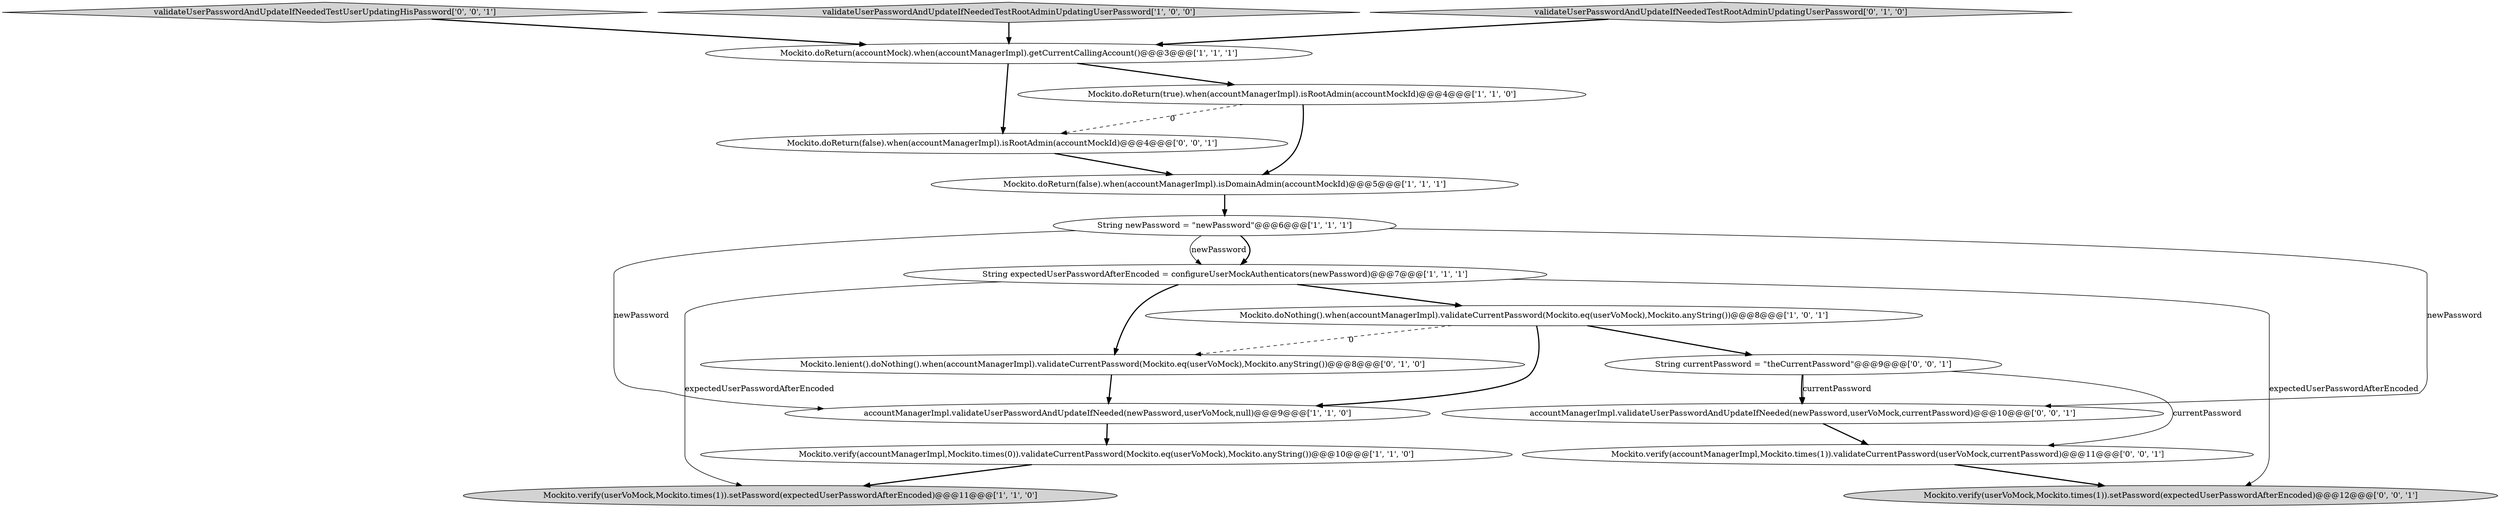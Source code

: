 digraph {
17 [style = filled, label = "validateUserPasswordAndUpdateIfNeededTestUserUpdatingHisPassword['0', '0', '1']", fillcolor = lightgray, shape = diamond image = "AAA0AAABBB3BBB"];
12 [style = filled, label = "Mockito.doReturn(false).when(accountManagerImpl).isRootAdmin(accountMockId)@@@4@@@['0', '0', '1']", fillcolor = white, shape = ellipse image = "AAA0AAABBB3BBB"];
2 [style = filled, label = "String newPassword = \"newPassword\"@@@6@@@['1', '1', '1']", fillcolor = white, shape = ellipse image = "AAA0AAABBB1BBB"];
9 [style = filled, label = "Mockito.verify(accountManagerImpl,Mockito.times(0)).validateCurrentPassword(Mockito.eq(userVoMock),Mockito.anyString())@@@10@@@['1', '1', '0']", fillcolor = white, shape = ellipse image = "AAA0AAABBB1BBB"];
13 [style = filled, label = "accountManagerImpl.validateUserPasswordAndUpdateIfNeeded(newPassword,userVoMock,currentPassword)@@@10@@@['0', '0', '1']", fillcolor = white, shape = ellipse image = "AAA0AAABBB3BBB"];
11 [style = filled, label = "Mockito.lenient().doNothing().when(accountManagerImpl).validateCurrentPassword(Mockito.eq(userVoMock),Mockito.anyString())@@@8@@@['0', '1', '0']", fillcolor = white, shape = ellipse image = "AAA1AAABBB2BBB"];
16 [style = filled, label = "Mockito.verify(userVoMock,Mockito.times(1)).setPassword(expectedUserPasswordAfterEncoded)@@@12@@@['0', '0', '1']", fillcolor = lightgray, shape = ellipse image = "AAA0AAABBB3BBB"];
0 [style = filled, label = "Mockito.doReturn(accountMock).when(accountManagerImpl).getCurrentCallingAccount()@@@3@@@['1', '1', '1']", fillcolor = white, shape = ellipse image = "AAA0AAABBB1BBB"];
5 [style = filled, label = "validateUserPasswordAndUpdateIfNeededTestRootAdminUpdatingUserPassword['1', '0', '0']", fillcolor = lightgray, shape = diamond image = "AAA0AAABBB1BBB"];
1 [style = filled, label = "Mockito.doReturn(false).when(accountManagerImpl).isDomainAdmin(accountMockId)@@@5@@@['1', '1', '1']", fillcolor = white, shape = ellipse image = "AAA0AAABBB1BBB"];
3 [style = filled, label = "Mockito.doNothing().when(accountManagerImpl).validateCurrentPassword(Mockito.eq(userVoMock),Mockito.anyString())@@@8@@@['1', '0', '1']", fillcolor = white, shape = ellipse image = "AAA0AAABBB1BBB"];
4 [style = filled, label = "Mockito.verify(userVoMock,Mockito.times(1)).setPassword(expectedUserPasswordAfterEncoded)@@@11@@@['1', '1', '0']", fillcolor = lightgray, shape = ellipse image = "AAA0AAABBB1BBB"];
10 [style = filled, label = "validateUserPasswordAndUpdateIfNeededTestRootAdminUpdatingUserPassword['0', '1', '0']", fillcolor = lightgray, shape = diamond image = "AAA0AAABBB2BBB"];
6 [style = filled, label = "Mockito.doReturn(true).when(accountManagerImpl).isRootAdmin(accountMockId)@@@4@@@['1', '1', '0']", fillcolor = white, shape = ellipse image = "AAA0AAABBB1BBB"];
8 [style = filled, label = "accountManagerImpl.validateUserPasswordAndUpdateIfNeeded(newPassword,userVoMock,null)@@@9@@@['1', '1', '0']", fillcolor = white, shape = ellipse image = "AAA0AAABBB1BBB"];
14 [style = filled, label = "Mockito.verify(accountManagerImpl,Mockito.times(1)).validateCurrentPassword(userVoMock,currentPassword)@@@11@@@['0', '0', '1']", fillcolor = white, shape = ellipse image = "AAA0AAABBB3BBB"];
7 [style = filled, label = "String expectedUserPasswordAfterEncoded = configureUserMockAuthenticators(newPassword)@@@7@@@['1', '1', '1']", fillcolor = white, shape = ellipse image = "AAA0AAABBB1BBB"];
15 [style = filled, label = "String currentPassword = \"theCurrentPassword\"@@@9@@@['0', '0', '1']", fillcolor = white, shape = ellipse image = "AAA0AAABBB3BBB"];
0->6 [style = bold, label=""];
8->9 [style = bold, label=""];
14->16 [style = bold, label=""];
9->4 [style = bold, label=""];
2->8 [style = solid, label="newPassword"];
2->7 [style = bold, label=""];
7->16 [style = solid, label="expectedUserPasswordAfterEncoded"];
2->13 [style = solid, label="newPassword"];
12->1 [style = bold, label=""];
3->11 [style = dashed, label="0"];
7->11 [style = bold, label=""];
7->3 [style = bold, label=""];
6->12 [style = dashed, label="0"];
5->0 [style = bold, label=""];
15->14 [style = solid, label="currentPassword"];
0->12 [style = bold, label=""];
11->8 [style = bold, label=""];
2->7 [style = solid, label="newPassword"];
3->8 [style = bold, label=""];
15->13 [style = bold, label=""];
3->15 [style = bold, label=""];
15->13 [style = solid, label="currentPassword"];
13->14 [style = bold, label=""];
7->4 [style = solid, label="expectedUserPasswordAfterEncoded"];
6->1 [style = bold, label=""];
1->2 [style = bold, label=""];
17->0 [style = bold, label=""];
10->0 [style = bold, label=""];
}
